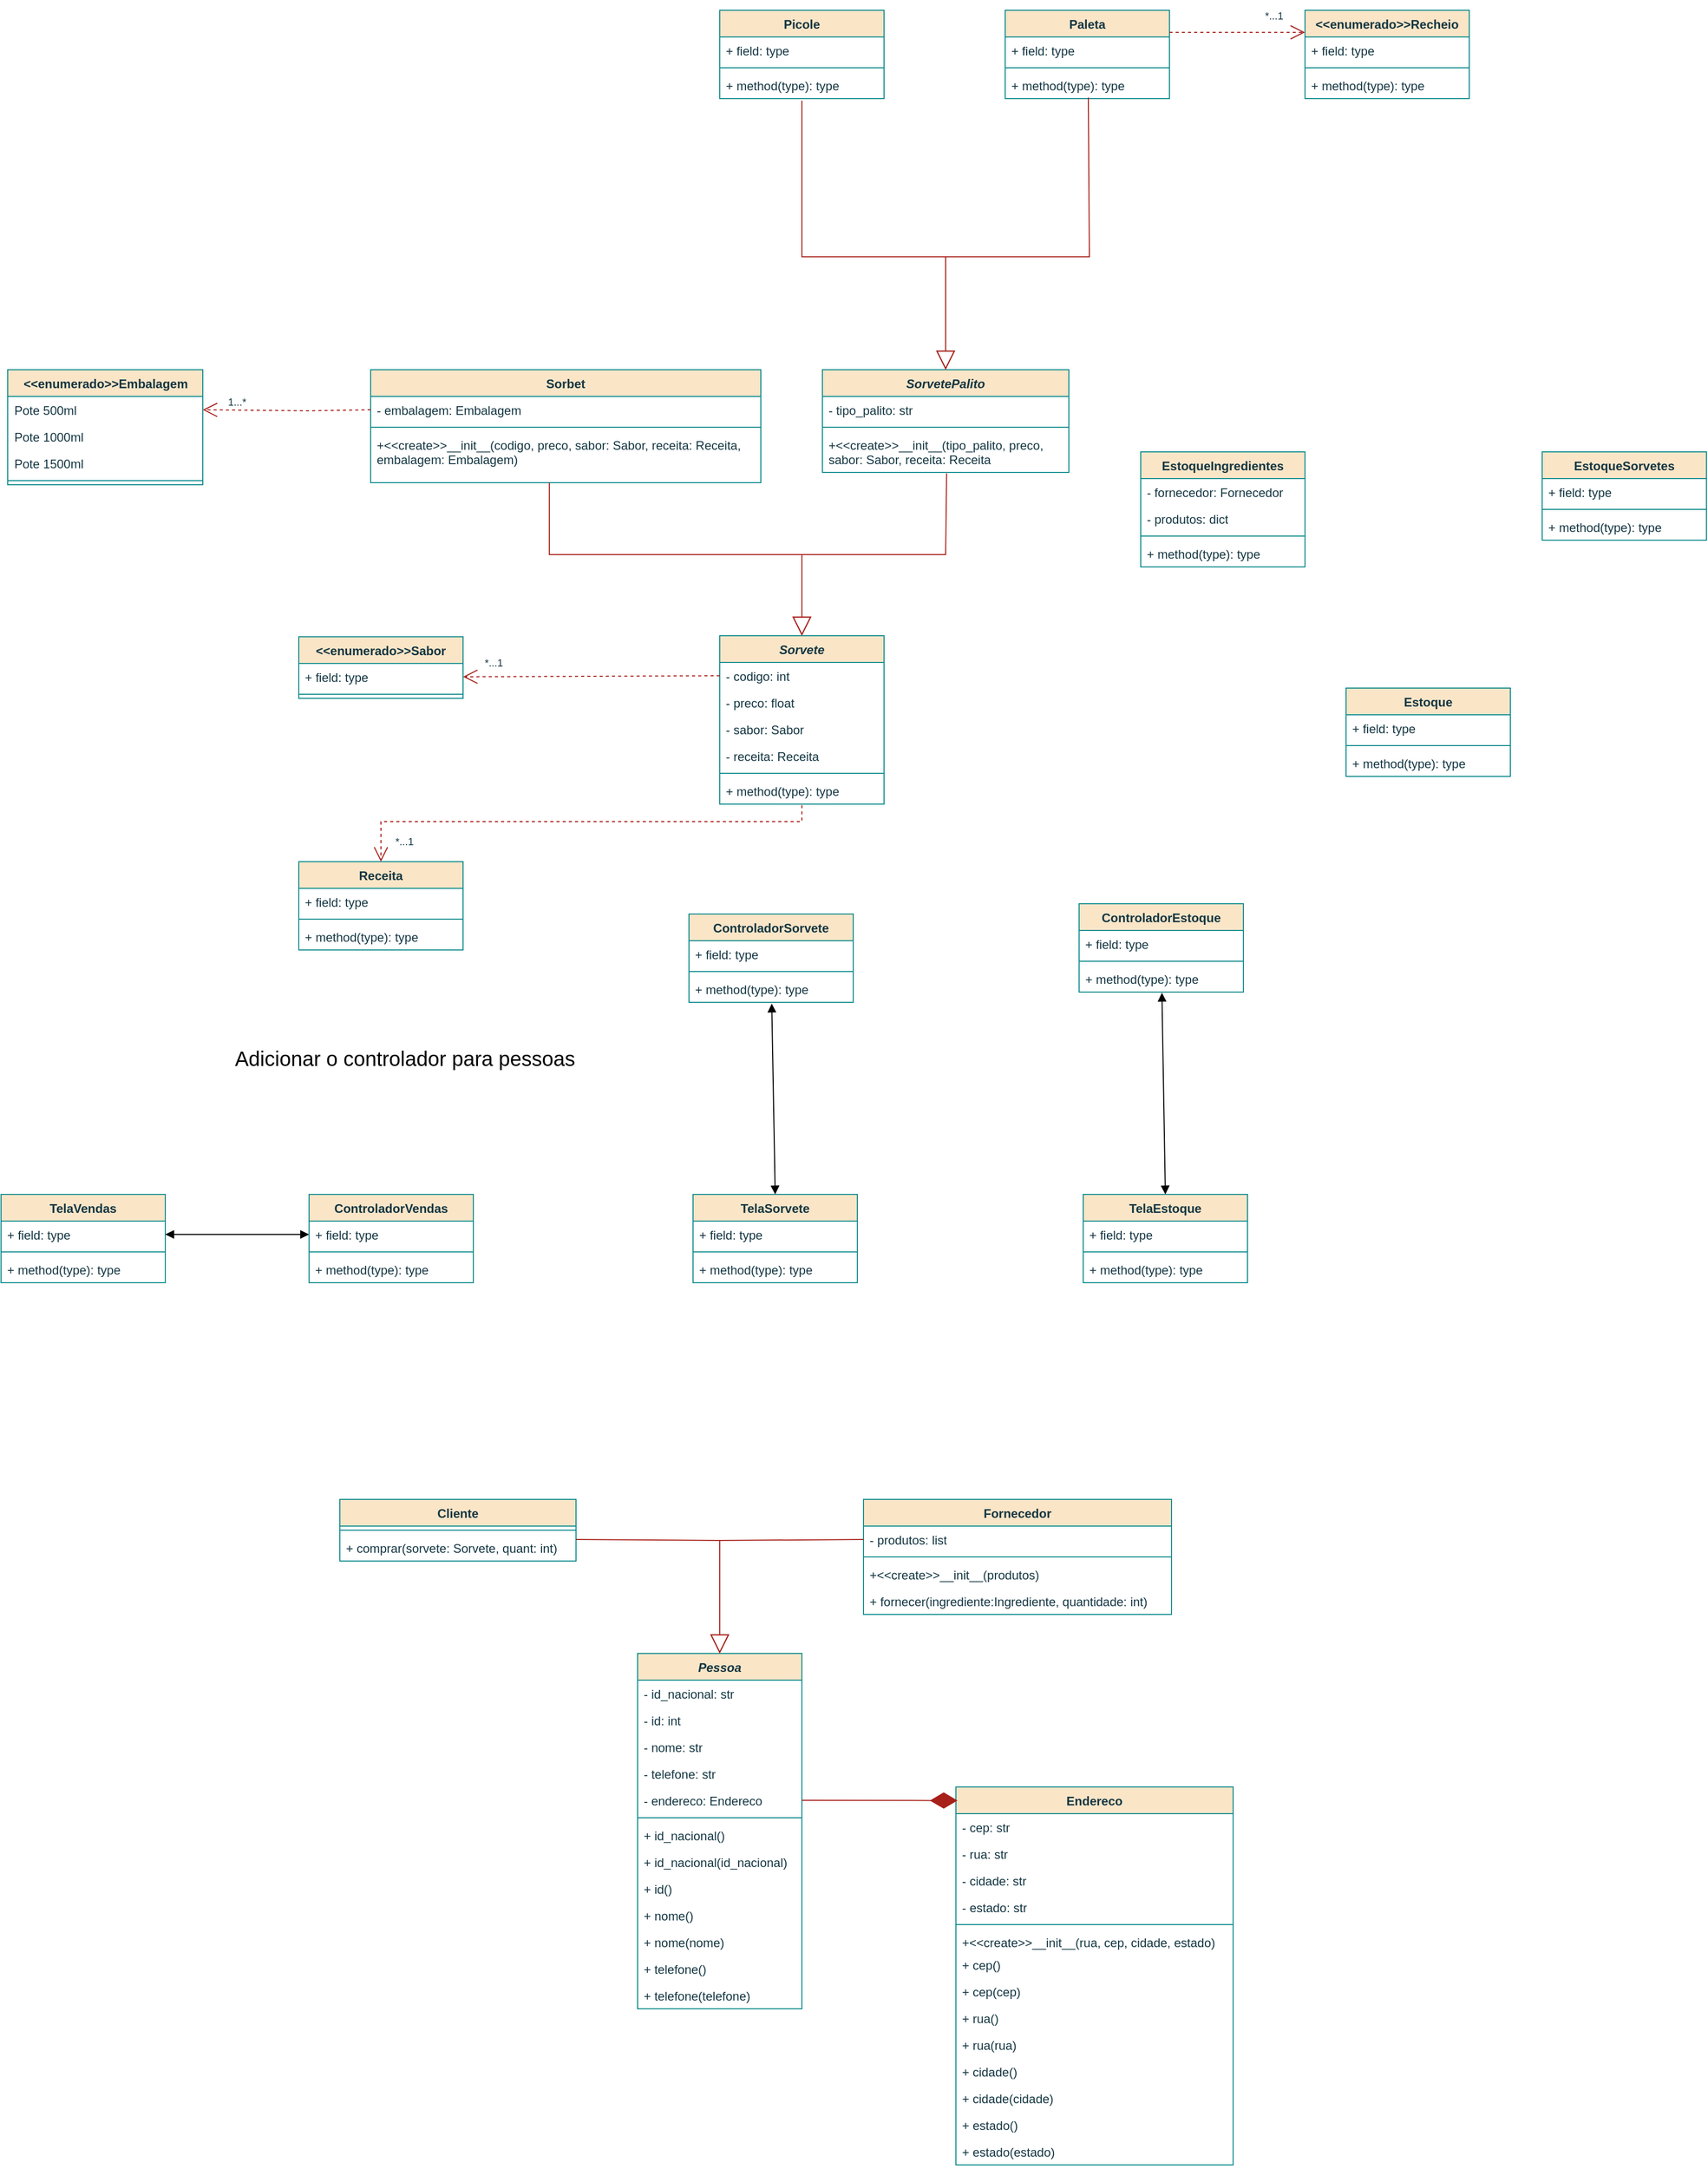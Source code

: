 <mxfile version="21.7.5" type="device">
  <diagram id="C5RBs43oDa-KdzZeNtuy" name="Page-1">
    <mxGraphModel dx="2514" dy="2151" grid="1" gridSize="10" guides="1" tooltips="1" connect="1" arrows="1" fold="1" page="1" pageScale="1" pageWidth="827" pageHeight="1169" background="none" math="0" shadow="0">
      <root>
        <mxCell id="WIyWlLk6GJQsqaUBKTNV-0" />
        <mxCell id="WIyWlLk6GJQsqaUBKTNV-1" parent="WIyWlLk6GJQsqaUBKTNV-0" />
        <mxCell id="fZNnYA0TJQx21VWi_CvB-0" value="Cliente&lt;br&gt;" style="swimlane;fontStyle=1;align=center;verticalAlign=top;childLayout=stackLayout;horizontal=1;startSize=26;horizontalStack=0;resizeParent=1;resizeParentMax=0;resizeLast=0;collapsible=1;marginBottom=0;whiteSpace=wrap;html=1;labelBackgroundColor=none;fillColor=#FAE5C7;strokeColor=#0F8B8D;fontColor=#143642;" parent="WIyWlLk6GJQsqaUBKTNV-1" vertex="1">
          <mxGeometry x="-90" y="1280" width="230" height="60" as="geometry" />
        </mxCell>
        <mxCell id="fZNnYA0TJQx21VWi_CvB-2" value="" style="line;strokeWidth=1;fillColor=none;align=left;verticalAlign=middle;spacingTop=-1;spacingLeft=3;spacingRight=3;rotatable=0;labelPosition=right;points=[];portConstraint=eastwest;strokeColor=#0F8B8D;labelBackgroundColor=none;fontColor=#143642;" parent="fZNnYA0TJQx21VWi_CvB-0" vertex="1">
          <mxGeometry y="26" width="230" height="8" as="geometry" />
        </mxCell>
        <mxCell id="fZNnYA0TJQx21VWi_CvB-3" value="+ comprar(sorvete: Sorvete, quant: int)" style="text;strokeColor=none;fillColor=none;align=left;verticalAlign=top;spacingLeft=4;spacingRight=4;overflow=hidden;rotatable=0;points=[[0,0.5],[1,0.5]];portConstraint=eastwest;whiteSpace=wrap;html=1;labelBackgroundColor=none;fontColor=#143642;" parent="fZNnYA0TJQx21VWi_CvB-0" vertex="1">
          <mxGeometry y="34" width="230" height="26" as="geometry" />
        </mxCell>
        <mxCell id="fZNnYA0TJQx21VWi_CvB-4" value="Estoque" style="swimlane;fontStyle=1;align=center;verticalAlign=top;childLayout=stackLayout;horizontal=1;startSize=26;horizontalStack=0;resizeParent=1;resizeParentMax=0;resizeLast=0;collapsible=1;marginBottom=0;whiteSpace=wrap;html=1;labelBackgroundColor=none;fillColor=#FAE5C7;strokeColor=#0F8B8D;fontColor=#143642;" parent="WIyWlLk6GJQsqaUBKTNV-1" vertex="1">
          <mxGeometry x="890" y="490" width="160" height="86" as="geometry" />
        </mxCell>
        <mxCell id="fZNnYA0TJQx21VWi_CvB-5" value="+ field: type" style="text;strokeColor=none;fillColor=none;align=left;verticalAlign=top;spacingLeft=4;spacingRight=4;overflow=hidden;rotatable=0;points=[[0,0.5],[1,0.5]];portConstraint=eastwest;whiteSpace=wrap;html=1;labelBackgroundColor=none;fontColor=#143642;" parent="fZNnYA0TJQx21VWi_CvB-4" vertex="1">
          <mxGeometry y="26" width="160" height="26" as="geometry" />
        </mxCell>
        <mxCell id="fZNnYA0TJQx21VWi_CvB-6" value="" style="line;strokeWidth=1;fillColor=none;align=left;verticalAlign=middle;spacingTop=-1;spacingLeft=3;spacingRight=3;rotatable=0;labelPosition=right;points=[];portConstraint=eastwest;strokeColor=#0F8B8D;labelBackgroundColor=none;fontColor=#143642;" parent="fZNnYA0TJQx21VWi_CvB-4" vertex="1">
          <mxGeometry y="52" width="160" height="8" as="geometry" />
        </mxCell>
        <mxCell id="fZNnYA0TJQx21VWi_CvB-7" value="+ method(type): type" style="text;strokeColor=none;fillColor=none;align=left;verticalAlign=top;spacingLeft=4;spacingRight=4;overflow=hidden;rotatable=0;points=[[0,0.5],[1,0.5]];portConstraint=eastwest;whiteSpace=wrap;html=1;labelBackgroundColor=none;fontColor=#143642;" parent="fZNnYA0TJQx21VWi_CvB-4" vertex="1">
          <mxGeometry y="60" width="160" height="26" as="geometry" />
        </mxCell>
        <mxCell id="fZNnYA0TJQx21VWi_CvB-8" value="Fornecedor" style="swimlane;fontStyle=1;align=center;verticalAlign=top;childLayout=stackLayout;horizontal=1;startSize=26;horizontalStack=0;resizeParent=1;resizeParentMax=0;resizeLast=0;collapsible=1;marginBottom=0;whiteSpace=wrap;html=1;labelBackgroundColor=none;fillColor=#FAE5C7;strokeColor=#0F8B8D;fontColor=#143642;" parent="WIyWlLk6GJQsqaUBKTNV-1" vertex="1">
          <mxGeometry x="420" y="1280" width="300" height="112" as="geometry" />
        </mxCell>
        <mxCell id="1y2sRoFU15wp-ZAPfwLM-31" value="- produtos: list" style="text;strokeColor=none;fillColor=none;align=left;verticalAlign=top;spacingLeft=4;spacingRight=4;overflow=hidden;rotatable=0;points=[[0,0.5],[1,0.5]];portConstraint=eastwest;whiteSpace=wrap;html=1;labelBackgroundColor=none;fontColor=#143642;" vertex="1" parent="fZNnYA0TJQx21VWi_CvB-8">
          <mxGeometry y="26" width="300" height="26" as="geometry" />
        </mxCell>
        <mxCell id="fZNnYA0TJQx21VWi_CvB-10" value="" style="line;strokeWidth=1;fillColor=none;align=left;verticalAlign=middle;spacingTop=-1;spacingLeft=3;spacingRight=3;rotatable=0;labelPosition=right;points=[];portConstraint=eastwest;strokeColor=#0F8B8D;labelBackgroundColor=none;fontColor=#143642;" parent="fZNnYA0TJQx21VWi_CvB-8" vertex="1">
          <mxGeometry y="52" width="300" height="8" as="geometry" />
        </mxCell>
        <mxCell id="1y2sRoFU15wp-ZAPfwLM-32" value="+&amp;lt;&amp;lt;create&amp;gt;&amp;gt;__init__(produtos)" style="text;strokeColor=none;fillColor=none;align=left;verticalAlign=top;spacingLeft=4;spacingRight=4;overflow=hidden;rotatable=0;points=[[0,0.5],[1,0.5]];portConstraint=eastwest;whiteSpace=wrap;html=1;labelBackgroundColor=none;fontColor=#143642;" vertex="1" parent="fZNnYA0TJQx21VWi_CvB-8">
          <mxGeometry y="60" width="300" height="26" as="geometry" />
        </mxCell>
        <mxCell id="fZNnYA0TJQx21VWi_CvB-11" value="+ fornecer(ingrediente:Ingrediente, quantidade: int)" style="text;strokeColor=none;fillColor=none;align=left;verticalAlign=top;spacingLeft=4;spacingRight=4;overflow=hidden;rotatable=0;points=[[0,0.5],[1,0.5]];portConstraint=eastwest;whiteSpace=wrap;html=1;labelBackgroundColor=none;fontColor=#143642;" parent="fZNnYA0TJQx21VWi_CvB-8" vertex="1">
          <mxGeometry y="86" width="300" height="26" as="geometry" />
        </mxCell>
        <mxCell id="fZNnYA0TJQx21VWi_CvB-12" value="ControladorVendas" style="swimlane;fontStyle=1;align=center;verticalAlign=top;childLayout=stackLayout;horizontal=1;startSize=26;horizontalStack=0;resizeParent=1;resizeParentMax=0;resizeLast=0;collapsible=1;marginBottom=0;whiteSpace=wrap;html=1;labelBackgroundColor=none;fillColor=#FAE5C7;strokeColor=#0F8B8D;fontColor=#143642;" parent="WIyWlLk6GJQsqaUBKTNV-1" vertex="1">
          <mxGeometry x="-120" y="983" width="160" height="86" as="geometry" />
        </mxCell>
        <mxCell id="fZNnYA0TJQx21VWi_CvB-13" value="+ field: type" style="text;strokeColor=none;fillColor=none;align=left;verticalAlign=top;spacingLeft=4;spacingRight=4;overflow=hidden;rotatable=0;points=[[0,0.5],[1,0.5]];portConstraint=eastwest;whiteSpace=wrap;html=1;labelBackgroundColor=none;fontColor=#143642;" parent="fZNnYA0TJQx21VWi_CvB-12" vertex="1">
          <mxGeometry y="26" width="160" height="26" as="geometry" />
        </mxCell>
        <mxCell id="fZNnYA0TJQx21VWi_CvB-14" value="" style="line;strokeWidth=1;fillColor=none;align=left;verticalAlign=middle;spacingTop=-1;spacingLeft=3;spacingRight=3;rotatable=0;labelPosition=right;points=[];portConstraint=eastwest;strokeColor=#0F8B8D;labelBackgroundColor=none;fontColor=#143642;" parent="fZNnYA0TJQx21VWi_CvB-12" vertex="1">
          <mxGeometry y="52" width="160" height="8" as="geometry" />
        </mxCell>
        <mxCell id="fZNnYA0TJQx21VWi_CvB-15" value="+ method(type): type" style="text;strokeColor=none;fillColor=none;align=left;verticalAlign=top;spacingLeft=4;spacingRight=4;overflow=hidden;rotatable=0;points=[[0,0.5],[1,0.5]];portConstraint=eastwest;whiteSpace=wrap;html=1;labelBackgroundColor=none;fontColor=#143642;" parent="fZNnYA0TJQx21VWi_CvB-12" vertex="1">
          <mxGeometry y="60" width="160" height="26" as="geometry" />
        </mxCell>
        <mxCell id="fZNnYA0TJQx21VWi_CvB-16" value="&amp;lt;&amp;lt;enumerado&amp;gt;&amp;gt;Sabor" style="swimlane;fontStyle=1;align=center;verticalAlign=top;childLayout=stackLayout;horizontal=1;startSize=26;horizontalStack=0;resizeParent=1;resizeParentMax=0;resizeLast=0;collapsible=1;marginBottom=0;whiteSpace=wrap;html=1;labelBackgroundColor=none;fillColor=#FAE5C7;strokeColor=#0F8B8D;fontColor=#143642;" parent="WIyWlLk6GJQsqaUBKTNV-1" vertex="1">
          <mxGeometry x="-130" y="440" width="160" height="60" as="geometry" />
        </mxCell>
        <mxCell id="fZNnYA0TJQx21VWi_CvB-17" value="+ field: type" style="text;strokeColor=none;fillColor=none;align=left;verticalAlign=top;spacingLeft=4;spacingRight=4;overflow=hidden;rotatable=0;points=[[0,0.5],[1,0.5]];portConstraint=eastwest;whiteSpace=wrap;html=1;labelBackgroundColor=none;fontColor=#143642;" parent="fZNnYA0TJQx21VWi_CvB-16" vertex="1">
          <mxGeometry y="26" width="160" height="26" as="geometry" />
        </mxCell>
        <mxCell id="fZNnYA0TJQx21VWi_CvB-18" value="" style="line;strokeWidth=1;fillColor=none;align=left;verticalAlign=middle;spacingTop=-1;spacingLeft=3;spacingRight=3;rotatable=0;labelPosition=right;points=[];portConstraint=eastwest;strokeColor=#0F8B8D;labelBackgroundColor=none;fontColor=#143642;" parent="fZNnYA0TJQx21VWi_CvB-16" vertex="1">
          <mxGeometry y="52" width="160" height="8" as="geometry" />
        </mxCell>
        <mxCell id="fZNnYA0TJQx21VWi_CvB-20" value="&amp;lt;&amp;lt;enumerado&amp;gt;&amp;gt;Embalagem" style="swimlane;fontStyle=1;align=center;verticalAlign=top;childLayout=stackLayout;horizontal=1;startSize=26;horizontalStack=0;resizeParent=1;resizeParentMax=0;resizeLast=0;collapsible=1;marginBottom=0;whiteSpace=wrap;html=1;labelBackgroundColor=none;fillColor=#FAE5C7;strokeColor=#0F8B8D;fontColor=#143642;" parent="WIyWlLk6GJQsqaUBKTNV-1" vertex="1">
          <mxGeometry x="-413.5" y="180" width="190" height="112" as="geometry" />
        </mxCell>
        <mxCell id="fZNnYA0TJQx21VWi_CvB-21" value="Pote 500ml" style="text;strokeColor=none;fillColor=none;align=left;verticalAlign=top;spacingLeft=4;spacingRight=4;overflow=hidden;rotatable=0;points=[[0,0.5],[1,0.5]];portConstraint=eastwest;whiteSpace=wrap;html=1;labelBackgroundColor=none;fontColor=#143642;" parent="fZNnYA0TJQx21VWi_CvB-20" vertex="1">
          <mxGeometry y="26" width="190" height="26" as="geometry" />
        </mxCell>
        <mxCell id="1y2sRoFU15wp-ZAPfwLM-50" value="Pote 1000ml" style="text;strokeColor=none;fillColor=none;align=left;verticalAlign=top;spacingLeft=4;spacingRight=4;overflow=hidden;rotatable=0;points=[[0,0.5],[1,0.5]];portConstraint=eastwest;whiteSpace=wrap;html=1;labelBackgroundColor=none;fontColor=#143642;" vertex="1" parent="fZNnYA0TJQx21VWi_CvB-20">
          <mxGeometry y="52" width="190" height="26" as="geometry" />
        </mxCell>
        <mxCell id="1y2sRoFU15wp-ZAPfwLM-51" value="Pote 1500ml" style="text;strokeColor=none;fillColor=none;align=left;verticalAlign=top;spacingLeft=4;spacingRight=4;overflow=hidden;rotatable=0;points=[[0,0.5],[1,0.5]];portConstraint=eastwest;whiteSpace=wrap;html=1;labelBackgroundColor=none;fontColor=#143642;" vertex="1" parent="fZNnYA0TJQx21VWi_CvB-20">
          <mxGeometry y="78" width="190" height="26" as="geometry" />
        </mxCell>
        <mxCell id="fZNnYA0TJQx21VWi_CvB-22" value="" style="line;strokeWidth=1;fillColor=none;align=left;verticalAlign=middle;spacingTop=-1;spacingLeft=3;spacingRight=3;rotatable=0;labelPosition=right;points=[];portConstraint=eastwest;strokeColor=#0F8B8D;labelBackgroundColor=none;fontColor=#143642;" parent="fZNnYA0TJQx21VWi_CvB-20" vertex="1">
          <mxGeometry y="104" width="190" height="8" as="geometry" />
        </mxCell>
        <mxCell id="fZNnYA0TJQx21VWi_CvB-24" value="Sorbet" style="swimlane;fontStyle=1;align=center;verticalAlign=top;childLayout=stackLayout;horizontal=1;startSize=26;horizontalStack=0;resizeParent=1;resizeParentMax=0;resizeLast=0;collapsible=1;marginBottom=0;whiteSpace=wrap;html=1;labelBackgroundColor=none;fillColor=#FAE5C7;strokeColor=#0F8B8D;fontColor=#143642;" parent="WIyWlLk6GJQsqaUBKTNV-1" vertex="1">
          <mxGeometry x="-60" y="180" width="380" height="110" as="geometry" />
        </mxCell>
        <mxCell id="fZNnYA0TJQx21VWi_CvB-25" value="- embalagem: Embalagem" style="text;strokeColor=none;fillColor=none;align=left;verticalAlign=top;spacingLeft=4;spacingRight=4;overflow=hidden;rotatable=0;points=[[0,0.5],[1,0.5]];portConstraint=eastwest;whiteSpace=wrap;html=1;labelBackgroundColor=none;fontColor=#143642;" parent="fZNnYA0TJQx21VWi_CvB-24" vertex="1">
          <mxGeometry y="26" width="380" height="26" as="geometry" />
        </mxCell>
        <mxCell id="fZNnYA0TJQx21VWi_CvB-26" value="" style="line;strokeWidth=1;fillColor=none;align=left;verticalAlign=middle;spacingTop=-1;spacingLeft=3;spacingRight=3;rotatable=0;labelPosition=right;points=[];portConstraint=eastwest;strokeColor=#0F8B8D;labelBackgroundColor=none;fontColor=#143642;" parent="fZNnYA0TJQx21VWi_CvB-24" vertex="1">
          <mxGeometry y="52" width="380" height="8" as="geometry" />
        </mxCell>
        <mxCell id="fZNnYA0TJQx21VWi_CvB-27" value="+&amp;lt;&amp;lt;create&amp;gt;&amp;gt;__init__(codigo, preco, sabor: Sabor, receita: Receita, embalagem: Embalagem)" style="text;strokeColor=none;fillColor=none;align=left;verticalAlign=top;spacingLeft=4;spacingRight=4;overflow=hidden;rotatable=0;points=[[0,0.5],[1,0.5]];portConstraint=eastwest;whiteSpace=wrap;html=1;labelBackgroundColor=none;fontColor=#143642;" parent="fZNnYA0TJQx21VWi_CvB-24" vertex="1">
          <mxGeometry y="60" width="380" height="50" as="geometry" />
        </mxCell>
        <mxCell id="fZNnYA0TJQx21VWi_CvB-28" value="&lt;i&gt;Pessoa&lt;/i&gt;" style="swimlane;fontStyle=1;align=center;verticalAlign=top;childLayout=stackLayout;horizontal=1;startSize=26;horizontalStack=0;resizeParent=1;resizeParentMax=0;resizeLast=0;collapsible=1;marginBottom=0;whiteSpace=wrap;html=1;labelBackgroundColor=none;fillColor=#FAE5C7;strokeColor=#0F8B8D;fontColor=#143642;" parent="WIyWlLk6GJQsqaUBKTNV-1" vertex="1">
          <mxGeometry x="200" y="1430" width="160" height="346" as="geometry" />
        </mxCell>
        <mxCell id="fZNnYA0TJQx21VWi_CvB-29" value="- id_nacional: str" style="text;strokeColor=none;fillColor=none;align=left;verticalAlign=top;spacingLeft=4;spacingRight=4;overflow=hidden;rotatable=0;points=[[0,0.5],[1,0.5]];portConstraint=eastwest;whiteSpace=wrap;html=1;labelBackgroundColor=none;fontColor=#143642;" parent="fZNnYA0TJQx21VWi_CvB-28" vertex="1">
          <mxGeometry y="26" width="160" height="26" as="geometry" />
        </mxCell>
        <mxCell id="1y2sRoFU15wp-ZAPfwLM-11" value="- id: int" style="text;strokeColor=none;fillColor=none;align=left;verticalAlign=top;spacingLeft=4;spacingRight=4;overflow=hidden;rotatable=0;points=[[0,0.5],[1,0.5]];portConstraint=eastwest;whiteSpace=wrap;html=1;labelBackgroundColor=none;fontColor=#143642;" vertex="1" parent="fZNnYA0TJQx21VWi_CvB-28">
          <mxGeometry y="52" width="160" height="26" as="geometry" />
        </mxCell>
        <mxCell id="1y2sRoFU15wp-ZAPfwLM-12" value="- nome: str" style="text;strokeColor=none;fillColor=none;align=left;verticalAlign=top;spacingLeft=4;spacingRight=4;overflow=hidden;rotatable=0;points=[[0,0.5],[1,0.5]];portConstraint=eastwest;whiteSpace=wrap;html=1;labelBackgroundColor=none;fontColor=#143642;" vertex="1" parent="fZNnYA0TJQx21VWi_CvB-28">
          <mxGeometry y="78" width="160" height="26" as="geometry" />
        </mxCell>
        <mxCell id="1y2sRoFU15wp-ZAPfwLM-13" value="- telefone: str" style="text;strokeColor=none;fillColor=none;align=left;verticalAlign=top;spacingLeft=4;spacingRight=4;overflow=hidden;rotatable=0;points=[[0,0.5],[1,0.5]];portConstraint=eastwest;whiteSpace=wrap;html=1;labelBackgroundColor=none;fontColor=#143642;" vertex="1" parent="fZNnYA0TJQx21VWi_CvB-28">
          <mxGeometry y="104" width="160" height="26" as="geometry" />
        </mxCell>
        <mxCell id="1y2sRoFU15wp-ZAPfwLM-14" value="- endereco: Endereco" style="text;strokeColor=none;fillColor=none;align=left;verticalAlign=top;spacingLeft=4;spacingRight=4;overflow=hidden;rotatable=0;points=[[0,0.5],[1,0.5]];portConstraint=eastwest;whiteSpace=wrap;html=1;labelBackgroundColor=none;fontColor=#143642;" vertex="1" parent="fZNnYA0TJQx21VWi_CvB-28">
          <mxGeometry y="130" width="160" height="26" as="geometry" />
        </mxCell>
        <mxCell id="fZNnYA0TJQx21VWi_CvB-30" value="" style="line;strokeWidth=1;fillColor=none;align=left;verticalAlign=middle;spacingTop=-1;spacingLeft=3;spacingRight=3;rotatable=0;labelPosition=right;points=[];portConstraint=eastwest;strokeColor=#0F8B8D;labelBackgroundColor=none;fontColor=#143642;" parent="fZNnYA0TJQx21VWi_CvB-28" vertex="1">
          <mxGeometry y="156" width="160" height="8" as="geometry" />
        </mxCell>
        <mxCell id="fZNnYA0TJQx21VWi_CvB-31" value="+ id_nacional()" style="text;strokeColor=none;fillColor=none;align=left;verticalAlign=top;spacingLeft=4;spacingRight=4;overflow=hidden;rotatable=0;points=[[0,0.5],[1,0.5]];portConstraint=eastwest;whiteSpace=wrap;html=1;labelBackgroundColor=none;fontColor=#143642;" parent="fZNnYA0TJQx21VWi_CvB-28" vertex="1">
          <mxGeometry y="164" width="160" height="26" as="geometry" />
        </mxCell>
        <mxCell id="1y2sRoFU15wp-ZAPfwLM-19" value="+ id_nacional(id_nacional)" style="text;strokeColor=none;fillColor=none;align=left;verticalAlign=top;spacingLeft=4;spacingRight=4;overflow=hidden;rotatable=0;points=[[0,0.5],[1,0.5]];portConstraint=eastwest;whiteSpace=wrap;html=1;labelBackgroundColor=none;fontColor=#143642;" vertex="1" parent="fZNnYA0TJQx21VWi_CvB-28">
          <mxGeometry y="190" width="160" height="26" as="geometry" />
        </mxCell>
        <mxCell id="1y2sRoFU15wp-ZAPfwLM-20" value="+ id()" style="text;strokeColor=none;fillColor=none;align=left;verticalAlign=top;spacingLeft=4;spacingRight=4;overflow=hidden;rotatable=0;points=[[0,0.5],[1,0.5]];portConstraint=eastwest;whiteSpace=wrap;html=1;labelBackgroundColor=none;fontColor=#143642;" vertex="1" parent="fZNnYA0TJQx21VWi_CvB-28">
          <mxGeometry y="216" width="160" height="26" as="geometry" />
        </mxCell>
        <mxCell id="1y2sRoFU15wp-ZAPfwLM-21" value="+ nome()" style="text;strokeColor=none;fillColor=none;align=left;verticalAlign=top;spacingLeft=4;spacingRight=4;overflow=hidden;rotatable=0;points=[[0,0.5],[1,0.5]];portConstraint=eastwest;whiteSpace=wrap;html=1;labelBackgroundColor=none;fontColor=#143642;" vertex="1" parent="fZNnYA0TJQx21VWi_CvB-28">
          <mxGeometry y="242" width="160" height="26" as="geometry" />
        </mxCell>
        <mxCell id="1y2sRoFU15wp-ZAPfwLM-18" value="+ nome(nome)" style="text;strokeColor=none;fillColor=none;align=left;verticalAlign=top;spacingLeft=4;spacingRight=4;overflow=hidden;rotatable=0;points=[[0,0.5],[1,0.5]];portConstraint=eastwest;whiteSpace=wrap;html=1;labelBackgroundColor=none;fontColor=#143642;" vertex="1" parent="fZNnYA0TJQx21VWi_CvB-28">
          <mxGeometry y="268" width="160" height="26" as="geometry" />
        </mxCell>
        <mxCell id="1y2sRoFU15wp-ZAPfwLM-22" value="+ telefone()" style="text;strokeColor=none;fillColor=none;align=left;verticalAlign=top;spacingLeft=4;spacingRight=4;overflow=hidden;rotatable=0;points=[[0,0.5],[1,0.5]];portConstraint=eastwest;whiteSpace=wrap;html=1;labelBackgroundColor=none;fontColor=#143642;" vertex="1" parent="fZNnYA0TJQx21VWi_CvB-28">
          <mxGeometry y="294" width="160" height="26" as="geometry" />
        </mxCell>
        <mxCell id="1y2sRoFU15wp-ZAPfwLM-23" value="+ telefone(telefone)" style="text;strokeColor=none;fillColor=none;align=left;verticalAlign=top;spacingLeft=4;spacingRight=4;overflow=hidden;rotatable=0;points=[[0,0.5],[1,0.5]];portConstraint=eastwest;whiteSpace=wrap;html=1;labelBackgroundColor=none;fontColor=#143642;" vertex="1" parent="fZNnYA0TJQx21VWi_CvB-28">
          <mxGeometry y="320" width="160" height="26" as="geometry" />
        </mxCell>
        <mxCell id="fZNnYA0TJQx21VWi_CvB-32" value="Receita" style="swimlane;fontStyle=1;align=center;verticalAlign=top;childLayout=stackLayout;horizontal=1;startSize=26;horizontalStack=0;resizeParent=1;resizeParentMax=0;resizeLast=0;collapsible=1;marginBottom=0;whiteSpace=wrap;html=1;labelBackgroundColor=none;fillColor=#FAE5C7;strokeColor=#0F8B8D;fontColor=#143642;" parent="WIyWlLk6GJQsqaUBKTNV-1" vertex="1">
          <mxGeometry x="-130" y="659" width="160" height="86" as="geometry" />
        </mxCell>
        <mxCell id="fZNnYA0TJQx21VWi_CvB-33" value="+ field: type" style="text;strokeColor=none;fillColor=none;align=left;verticalAlign=top;spacingLeft=4;spacingRight=4;overflow=hidden;rotatable=0;points=[[0,0.5],[1,0.5]];portConstraint=eastwest;whiteSpace=wrap;html=1;labelBackgroundColor=none;fontColor=#143642;" parent="fZNnYA0TJQx21VWi_CvB-32" vertex="1">
          <mxGeometry y="26" width="160" height="26" as="geometry" />
        </mxCell>
        <mxCell id="fZNnYA0TJQx21VWi_CvB-34" value="" style="line;strokeWidth=1;fillColor=none;align=left;verticalAlign=middle;spacingTop=-1;spacingLeft=3;spacingRight=3;rotatable=0;labelPosition=right;points=[];portConstraint=eastwest;strokeColor=#0F8B8D;labelBackgroundColor=none;fontColor=#143642;" parent="fZNnYA0TJQx21VWi_CvB-32" vertex="1">
          <mxGeometry y="52" width="160" height="8" as="geometry" />
        </mxCell>
        <mxCell id="fZNnYA0TJQx21VWi_CvB-35" value="+ method(type): type" style="text;strokeColor=none;fillColor=none;align=left;verticalAlign=top;spacingLeft=4;spacingRight=4;overflow=hidden;rotatable=0;points=[[0,0.5],[1,0.5]];portConstraint=eastwest;whiteSpace=wrap;html=1;labelBackgroundColor=none;fontColor=#143642;" parent="fZNnYA0TJQx21VWi_CvB-32" vertex="1">
          <mxGeometry y="60" width="160" height="26" as="geometry" />
        </mxCell>
        <mxCell id="fZNnYA0TJQx21VWi_CvB-36" value="EstoqueSorvetes" style="swimlane;fontStyle=1;align=center;verticalAlign=top;childLayout=stackLayout;horizontal=1;startSize=26;horizontalStack=0;resizeParent=1;resizeParentMax=0;resizeLast=0;collapsible=1;marginBottom=0;whiteSpace=wrap;html=1;labelBackgroundColor=none;fillColor=#FAE5C7;strokeColor=#0F8B8D;fontColor=#143642;" parent="WIyWlLk6GJQsqaUBKTNV-1" vertex="1">
          <mxGeometry x="1081" y="260" width="160" height="86" as="geometry" />
        </mxCell>
        <mxCell id="fZNnYA0TJQx21VWi_CvB-37" value="+ field: type" style="text;strokeColor=none;fillColor=none;align=left;verticalAlign=top;spacingLeft=4;spacingRight=4;overflow=hidden;rotatable=0;points=[[0,0.5],[1,0.5]];portConstraint=eastwest;whiteSpace=wrap;html=1;labelBackgroundColor=none;fontColor=#143642;" parent="fZNnYA0TJQx21VWi_CvB-36" vertex="1">
          <mxGeometry y="26" width="160" height="26" as="geometry" />
        </mxCell>
        <mxCell id="fZNnYA0TJQx21VWi_CvB-38" value="" style="line;strokeWidth=1;fillColor=none;align=left;verticalAlign=middle;spacingTop=-1;spacingLeft=3;spacingRight=3;rotatable=0;labelPosition=right;points=[];portConstraint=eastwest;strokeColor=#0F8B8D;labelBackgroundColor=none;fontColor=#143642;" parent="fZNnYA0TJQx21VWi_CvB-36" vertex="1">
          <mxGeometry y="52" width="160" height="8" as="geometry" />
        </mxCell>
        <mxCell id="fZNnYA0TJQx21VWi_CvB-39" value="+ method(type): type" style="text;strokeColor=none;fillColor=none;align=left;verticalAlign=top;spacingLeft=4;spacingRight=4;overflow=hidden;rotatable=0;points=[[0,0.5],[1,0.5]];portConstraint=eastwest;whiteSpace=wrap;html=1;labelBackgroundColor=none;fontColor=#143642;" parent="fZNnYA0TJQx21VWi_CvB-36" vertex="1">
          <mxGeometry y="60" width="160" height="26" as="geometry" />
        </mxCell>
        <mxCell id="fZNnYA0TJQx21VWi_CvB-40" value="ControladorSorvete" style="swimlane;fontStyle=1;align=center;verticalAlign=top;childLayout=stackLayout;horizontal=1;startSize=26;horizontalStack=0;resizeParent=1;resizeParentMax=0;resizeLast=0;collapsible=1;marginBottom=0;whiteSpace=wrap;html=1;labelBackgroundColor=none;fillColor=#FAE5C7;strokeColor=#0F8B8D;fontColor=#143642;" parent="WIyWlLk6GJQsqaUBKTNV-1" vertex="1">
          <mxGeometry x="250" y="710" width="160" height="86" as="geometry" />
        </mxCell>
        <mxCell id="fZNnYA0TJQx21VWi_CvB-41" value="+ field: type" style="text;strokeColor=none;fillColor=none;align=left;verticalAlign=top;spacingLeft=4;spacingRight=4;overflow=hidden;rotatable=0;points=[[0,0.5],[1,0.5]];portConstraint=eastwest;whiteSpace=wrap;html=1;labelBackgroundColor=none;fontColor=#143642;" parent="fZNnYA0TJQx21VWi_CvB-40" vertex="1">
          <mxGeometry y="26" width="160" height="26" as="geometry" />
        </mxCell>
        <mxCell id="fZNnYA0TJQx21VWi_CvB-42" value="" style="line;strokeWidth=1;fillColor=none;align=left;verticalAlign=middle;spacingTop=-1;spacingLeft=3;spacingRight=3;rotatable=0;labelPosition=right;points=[];portConstraint=eastwest;strokeColor=#0F8B8D;labelBackgroundColor=none;fontColor=#143642;" parent="fZNnYA0TJQx21VWi_CvB-40" vertex="1">
          <mxGeometry y="52" width="160" height="8" as="geometry" />
        </mxCell>
        <mxCell id="fZNnYA0TJQx21VWi_CvB-43" value="+ method(type): type" style="text;strokeColor=none;fillColor=none;align=left;verticalAlign=top;spacingLeft=4;spacingRight=4;overflow=hidden;rotatable=0;points=[[0,0.5],[1,0.5]];portConstraint=eastwest;whiteSpace=wrap;html=1;labelBackgroundColor=none;fontColor=#143642;" parent="fZNnYA0TJQx21VWi_CvB-40" vertex="1">
          <mxGeometry y="60" width="160" height="26" as="geometry" />
        </mxCell>
        <mxCell id="fZNnYA0TJQx21VWi_CvB-49" value="&lt;i&gt;Sorvete&lt;/i&gt;" style="swimlane;fontStyle=1;align=center;verticalAlign=top;childLayout=stackLayout;horizontal=1;startSize=26;horizontalStack=0;resizeParent=1;resizeParentMax=0;resizeLast=0;collapsible=1;marginBottom=0;whiteSpace=wrap;html=1;labelBackgroundColor=none;fillColor=#FAE5C7;strokeColor=#0F8B8D;fontColor=#143642;" parent="WIyWlLk6GJQsqaUBKTNV-1" vertex="1">
          <mxGeometry x="280" y="439" width="160" height="164" as="geometry" />
        </mxCell>
        <mxCell id="1y2sRoFU15wp-ZAPfwLM-46" value="- codigo: int" style="text;strokeColor=none;fillColor=none;align=left;verticalAlign=top;spacingLeft=4;spacingRight=4;overflow=hidden;rotatable=0;points=[[0,0.5],[1,0.5]];portConstraint=eastwest;whiteSpace=wrap;html=1;labelBackgroundColor=none;fontColor=#143642;" vertex="1" parent="fZNnYA0TJQx21VWi_CvB-49">
          <mxGeometry y="26" width="160" height="26" as="geometry" />
        </mxCell>
        <mxCell id="fZNnYA0TJQx21VWi_CvB-50" value="- preco: float" style="text;strokeColor=none;fillColor=none;align=left;verticalAlign=top;spacingLeft=4;spacingRight=4;overflow=hidden;rotatable=0;points=[[0,0.5],[1,0.5]];portConstraint=eastwest;whiteSpace=wrap;html=1;labelBackgroundColor=none;fontColor=#143642;" parent="fZNnYA0TJQx21VWi_CvB-49" vertex="1">
          <mxGeometry y="52" width="160" height="26" as="geometry" />
        </mxCell>
        <mxCell id="1y2sRoFU15wp-ZAPfwLM-47" value="- sabor: Sabor" style="text;strokeColor=none;fillColor=none;align=left;verticalAlign=top;spacingLeft=4;spacingRight=4;overflow=hidden;rotatable=0;points=[[0,0.5],[1,0.5]];portConstraint=eastwest;whiteSpace=wrap;html=1;labelBackgroundColor=none;fontColor=#143642;" vertex="1" parent="fZNnYA0TJQx21VWi_CvB-49">
          <mxGeometry y="78" width="160" height="26" as="geometry" />
        </mxCell>
        <mxCell id="1y2sRoFU15wp-ZAPfwLM-48" value="- receita: Receita" style="text;strokeColor=none;fillColor=none;align=left;verticalAlign=top;spacingLeft=4;spacingRight=4;overflow=hidden;rotatable=0;points=[[0,0.5],[1,0.5]];portConstraint=eastwest;whiteSpace=wrap;html=1;labelBackgroundColor=none;fontColor=#143642;" vertex="1" parent="fZNnYA0TJQx21VWi_CvB-49">
          <mxGeometry y="104" width="160" height="26" as="geometry" />
        </mxCell>
        <mxCell id="fZNnYA0TJQx21VWi_CvB-51" value="" style="line;strokeWidth=1;fillColor=none;align=left;verticalAlign=middle;spacingTop=-1;spacingLeft=3;spacingRight=3;rotatable=0;labelPosition=right;points=[];portConstraint=eastwest;strokeColor=#0F8B8D;labelBackgroundColor=none;fontColor=#143642;" parent="fZNnYA0TJQx21VWi_CvB-49" vertex="1">
          <mxGeometry y="130" width="160" height="8" as="geometry" />
        </mxCell>
        <mxCell id="fZNnYA0TJQx21VWi_CvB-52" value="+ method(type): type" style="text;strokeColor=none;fillColor=none;align=left;verticalAlign=top;spacingLeft=4;spacingRight=4;overflow=hidden;rotatable=0;points=[[0,0.5],[1,0.5]];portConstraint=eastwest;whiteSpace=wrap;html=1;labelBackgroundColor=none;fontColor=#143642;" parent="fZNnYA0TJQx21VWi_CvB-49" vertex="1">
          <mxGeometry y="138" width="160" height="26" as="geometry" />
        </mxCell>
        <mxCell id="fZNnYA0TJQx21VWi_CvB-53" value="&lt;i&gt;SorvetePalito&lt;/i&gt;" style="swimlane;fontStyle=1;align=center;verticalAlign=top;childLayout=stackLayout;horizontal=1;startSize=26;horizontalStack=0;resizeParent=1;resizeParentMax=0;resizeLast=0;collapsible=1;marginBottom=0;whiteSpace=wrap;html=1;labelBackgroundColor=none;fillColor=#FAE5C7;strokeColor=#0F8B8D;fontColor=#143642;" parent="WIyWlLk6GJQsqaUBKTNV-1" vertex="1">
          <mxGeometry x="380" y="180" width="240" height="100" as="geometry" />
        </mxCell>
        <mxCell id="fZNnYA0TJQx21VWi_CvB-54" value="- tipo_palito: str" style="text;strokeColor=none;fillColor=none;align=left;verticalAlign=top;spacingLeft=4;spacingRight=4;overflow=hidden;rotatable=0;points=[[0,0.5],[1,0.5]];portConstraint=eastwest;whiteSpace=wrap;html=1;labelBackgroundColor=none;fontColor=#143642;" parent="fZNnYA0TJQx21VWi_CvB-53" vertex="1">
          <mxGeometry y="26" width="240" height="26" as="geometry" />
        </mxCell>
        <mxCell id="fZNnYA0TJQx21VWi_CvB-55" value="" style="line;strokeWidth=1;fillColor=none;align=left;verticalAlign=middle;spacingTop=-1;spacingLeft=3;spacingRight=3;rotatable=0;labelPosition=right;points=[];portConstraint=eastwest;strokeColor=#0F8B8D;labelBackgroundColor=none;fontColor=#143642;" parent="fZNnYA0TJQx21VWi_CvB-53" vertex="1">
          <mxGeometry y="52" width="240" height="8" as="geometry" />
        </mxCell>
        <mxCell id="fZNnYA0TJQx21VWi_CvB-56" value="+&amp;lt;&amp;lt;create&amp;gt;&amp;gt;__init__(tipo_palito, preco, sabor: Sabor, receita: Receita" style="text;strokeColor=none;fillColor=none;align=left;verticalAlign=top;spacingLeft=4;spacingRight=4;overflow=hidden;rotatable=0;points=[[0,0.5],[1,0.5]];portConstraint=eastwest;whiteSpace=wrap;html=1;labelBackgroundColor=none;fontColor=#143642;" parent="fZNnYA0TJQx21VWi_CvB-53" vertex="1">
          <mxGeometry y="60" width="240" height="40" as="geometry" />
        </mxCell>
        <mxCell id="fZNnYA0TJQx21VWi_CvB-44" value="Endereco&lt;br&gt;" style="swimlane;fontStyle=1;align=center;verticalAlign=top;childLayout=stackLayout;horizontal=1;startSize=26;horizontalStack=0;resizeParent=1;resizeParentMax=0;resizeLast=0;collapsible=1;marginBottom=0;whiteSpace=wrap;html=1;labelBackgroundColor=none;fillColor=#FAE5C7;strokeColor=#0F8B8D;fontColor=#143642;" parent="WIyWlLk6GJQsqaUBKTNV-1" vertex="1">
          <mxGeometry x="510" y="1560" width="270" height="368" as="geometry" />
        </mxCell>
        <mxCell id="1y2sRoFU15wp-ZAPfwLM-0" value="- cep: str" style="text;strokeColor=none;fillColor=none;align=left;verticalAlign=top;spacingLeft=4;spacingRight=4;overflow=hidden;rotatable=0;points=[[0,0.5],[1,0.5]];portConstraint=eastwest;whiteSpace=wrap;html=1;labelBackgroundColor=none;fontColor=#143642;" vertex="1" parent="fZNnYA0TJQx21VWi_CvB-44">
          <mxGeometry y="26" width="270" height="26" as="geometry" />
        </mxCell>
        <mxCell id="1y2sRoFU15wp-ZAPfwLM-1" value="- rua: str&lt;span style=&quot;white-space: pre;&quot;&gt;&#x9;&lt;/span&gt;" style="text;strokeColor=none;fillColor=none;align=left;verticalAlign=top;spacingLeft=4;spacingRight=4;overflow=hidden;rotatable=0;points=[[0,0.5],[1,0.5]];portConstraint=eastwest;whiteSpace=wrap;html=1;labelBackgroundColor=none;fontColor=#143642;" vertex="1" parent="fZNnYA0TJQx21VWi_CvB-44">
          <mxGeometry y="52" width="270" height="26" as="geometry" />
        </mxCell>
        <mxCell id="1y2sRoFU15wp-ZAPfwLM-2" value="- cidade: str" style="text;strokeColor=none;fillColor=none;align=left;verticalAlign=top;spacingLeft=4;spacingRight=4;overflow=hidden;rotatable=0;points=[[0,0.5],[1,0.5]];portConstraint=eastwest;whiteSpace=wrap;html=1;labelBackgroundColor=none;fontColor=#143642;" vertex="1" parent="fZNnYA0TJQx21VWi_CvB-44">
          <mxGeometry y="78" width="270" height="26" as="geometry" />
        </mxCell>
        <mxCell id="fZNnYA0TJQx21VWi_CvB-45" value="- estado: str" style="text;strokeColor=none;fillColor=none;align=left;verticalAlign=top;spacingLeft=4;spacingRight=4;overflow=hidden;rotatable=0;points=[[0,0.5],[1,0.5]];portConstraint=eastwest;whiteSpace=wrap;html=1;labelBackgroundColor=none;fontColor=#143642;" parent="fZNnYA0TJQx21VWi_CvB-44" vertex="1">
          <mxGeometry y="104" width="270" height="26" as="geometry" />
        </mxCell>
        <mxCell id="fZNnYA0TJQx21VWi_CvB-46" value="" style="line;strokeWidth=1;fillColor=none;align=left;verticalAlign=middle;spacingTop=-1;spacingLeft=3;spacingRight=3;rotatable=0;labelPosition=right;points=[];portConstraint=eastwest;strokeColor=#0F8B8D;labelBackgroundColor=none;fontColor=#143642;" parent="fZNnYA0TJQx21VWi_CvB-44" vertex="1">
          <mxGeometry y="130" width="270" height="8" as="geometry" />
        </mxCell>
        <mxCell id="fZNnYA0TJQx21VWi_CvB-47" value="+&amp;lt;&amp;lt;create&amp;gt;&amp;gt;__init__(rua, cep, cidade, estado)" style="text;strokeColor=none;fillColor=none;align=left;verticalAlign=top;spacingLeft=4;spacingRight=4;overflow=hidden;rotatable=0;points=[[0,0.5],[1,0.5]];portConstraint=eastwest;whiteSpace=wrap;html=1;labelBackgroundColor=none;fontColor=#143642;" parent="fZNnYA0TJQx21VWi_CvB-44" vertex="1">
          <mxGeometry y="138" width="270" height="22" as="geometry" />
        </mxCell>
        <mxCell id="1y2sRoFU15wp-ZAPfwLM-6" value="+ cep()" style="text;strokeColor=none;fillColor=none;align=left;verticalAlign=top;spacingLeft=4;spacingRight=4;overflow=hidden;rotatable=0;points=[[0,0.5],[1,0.5]];portConstraint=eastwest;whiteSpace=wrap;html=1;labelBackgroundColor=none;fontColor=#143642;" vertex="1" parent="fZNnYA0TJQx21VWi_CvB-44">
          <mxGeometry y="160" width="270" height="26" as="geometry" />
        </mxCell>
        <mxCell id="1y2sRoFU15wp-ZAPfwLM-7" value="+ cep(cep)" style="text;strokeColor=none;fillColor=none;align=left;verticalAlign=top;spacingLeft=4;spacingRight=4;overflow=hidden;rotatable=0;points=[[0,0.5],[1,0.5]];portConstraint=eastwest;whiteSpace=wrap;html=1;labelBackgroundColor=none;fontColor=#143642;" vertex="1" parent="fZNnYA0TJQx21VWi_CvB-44">
          <mxGeometry y="186" width="270" height="26" as="geometry" />
        </mxCell>
        <mxCell id="1y2sRoFU15wp-ZAPfwLM-4" value="+ rua()" style="text;strokeColor=none;fillColor=none;align=left;verticalAlign=top;spacingLeft=4;spacingRight=4;overflow=hidden;rotatable=0;points=[[0,0.5],[1,0.5]];portConstraint=eastwest;whiteSpace=wrap;html=1;labelBackgroundColor=none;fontColor=#143642;" vertex="1" parent="fZNnYA0TJQx21VWi_CvB-44">
          <mxGeometry y="212" width="270" height="26" as="geometry" />
        </mxCell>
        <mxCell id="1y2sRoFU15wp-ZAPfwLM-5" value="+ rua(rua)" style="text;strokeColor=none;fillColor=none;align=left;verticalAlign=top;spacingLeft=4;spacingRight=4;overflow=hidden;rotatable=0;points=[[0,0.5],[1,0.5]];portConstraint=eastwest;whiteSpace=wrap;html=1;labelBackgroundColor=none;fontColor=#143642;" vertex="1" parent="fZNnYA0TJQx21VWi_CvB-44">
          <mxGeometry y="238" width="270" height="26" as="geometry" />
        </mxCell>
        <mxCell id="1y2sRoFU15wp-ZAPfwLM-8" value="+ cidade()" style="text;strokeColor=none;fillColor=none;align=left;verticalAlign=top;spacingLeft=4;spacingRight=4;overflow=hidden;rotatable=0;points=[[0,0.5],[1,0.5]];portConstraint=eastwest;whiteSpace=wrap;html=1;labelBackgroundColor=none;fontColor=#143642;" vertex="1" parent="fZNnYA0TJQx21VWi_CvB-44">
          <mxGeometry y="264" width="270" height="26" as="geometry" />
        </mxCell>
        <mxCell id="1y2sRoFU15wp-ZAPfwLM-9" value="+ cidade(cidade)" style="text;strokeColor=none;fillColor=none;align=left;verticalAlign=top;spacingLeft=4;spacingRight=4;overflow=hidden;rotatable=0;points=[[0,0.5],[1,0.5]];portConstraint=eastwest;whiteSpace=wrap;html=1;labelBackgroundColor=none;fontColor=#143642;" vertex="1" parent="fZNnYA0TJQx21VWi_CvB-44">
          <mxGeometry y="290" width="270" height="26" as="geometry" />
        </mxCell>
        <mxCell id="1y2sRoFU15wp-ZAPfwLM-3" value="+ estado()" style="text;strokeColor=none;fillColor=none;align=left;verticalAlign=top;spacingLeft=4;spacingRight=4;overflow=hidden;rotatable=0;points=[[0,0.5],[1,0.5]];portConstraint=eastwest;whiteSpace=wrap;html=1;labelBackgroundColor=none;fontColor=#143642;" vertex="1" parent="fZNnYA0TJQx21VWi_CvB-44">
          <mxGeometry y="316" width="270" height="26" as="geometry" />
        </mxCell>
        <mxCell id="1y2sRoFU15wp-ZAPfwLM-10" value="+ estado(estado)" style="text;strokeColor=none;fillColor=none;align=left;verticalAlign=top;spacingLeft=4;spacingRight=4;overflow=hidden;rotatable=0;points=[[0,0.5],[1,0.5]];portConstraint=eastwest;whiteSpace=wrap;html=1;labelBackgroundColor=none;fontColor=#143642;" vertex="1" parent="fZNnYA0TJQx21VWi_CvB-44">
          <mxGeometry y="342" width="270" height="26" as="geometry" />
        </mxCell>
        <mxCell id="fZNnYA0TJQx21VWi_CvB-59" value="Picole" style="swimlane;fontStyle=1;align=center;verticalAlign=top;childLayout=stackLayout;horizontal=1;startSize=26;horizontalStack=0;resizeParent=1;resizeParentMax=0;resizeLast=0;collapsible=1;marginBottom=0;whiteSpace=wrap;html=1;labelBackgroundColor=none;fillColor=#FAE5C7;strokeColor=#0F8B8D;fontColor=#143642;" parent="WIyWlLk6GJQsqaUBKTNV-1" vertex="1">
          <mxGeometry x="280" y="-170" width="160" height="86" as="geometry" />
        </mxCell>
        <mxCell id="fZNnYA0TJQx21VWi_CvB-60" value="+ field: type" style="text;strokeColor=none;fillColor=none;align=left;verticalAlign=top;spacingLeft=4;spacingRight=4;overflow=hidden;rotatable=0;points=[[0,0.5],[1,0.5]];portConstraint=eastwest;whiteSpace=wrap;html=1;labelBackgroundColor=none;fontColor=#143642;" parent="fZNnYA0TJQx21VWi_CvB-59" vertex="1">
          <mxGeometry y="26" width="160" height="26" as="geometry" />
        </mxCell>
        <mxCell id="fZNnYA0TJQx21VWi_CvB-61" value="" style="line;strokeWidth=1;fillColor=none;align=left;verticalAlign=middle;spacingTop=-1;spacingLeft=3;spacingRight=3;rotatable=0;labelPosition=right;points=[];portConstraint=eastwest;strokeColor=#0F8B8D;labelBackgroundColor=none;fontColor=#143642;" parent="fZNnYA0TJQx21VWi_CvB-59" vertex="1">
          <mxGeometry y="52" width="160" height="8" as="geometry" />
        </mxCell>
        <mxCell id="fZNnYA0TJQx21VWi_CvB-62" value="+ method(type): type" style="text;strokeColor=none;fillColor=none;align=left;verticalAlign=top;spacingLeft=4;spacingRight=4;overflow=hidden;rotatable=0;points=[[0,0.5],[1,0.5]];portConstraint=eastwest;whiteSpace=wrap;html=1;labelBackgroundColor=none;fontColor=#143642;" parent="fZNnYA0TJQx21VWi_CvB-59" vertex="1">
          <mxGeometry y="60" width="160" height="26" as="geometry" />
        </mxCell>
        <mxCell id="fZNnYA0TJQx21VWi_CvB-63" value="Paleta" style="swimlane;fontStyle=1;align=center;verticalAlign=top;childLayout=stackLayout;horizontal=1;startSize=26;horizontalStack=0;resizeParent=1;resizeParentMax=0;resizeLast=0;collapsible=1;marginBottom=0;whiteSpace=wrap;html=1;labelBackgroundColor=none;fillColor=#FAE5C7;strokeColor=#0F8B8D;fontColor=#143642;" parent="WIyWlLk6GJQsqaUBKTNV-1" vertex="1">
          <mxGeometry x="558" y="-170" width="160" height="86" as="geometry" />
        </mxCell>
        <mxCell id="fZNnYA0TJQx21VWi_CvB-64" value="+ field: type" style="text;strokeColor=none;fillColor=none;align=left;verticalAlign=top;spacingLeft=4;spacingRight=4;overflow=hidden;rotatable=0;points=[[0,0.5],[1,0.5]];portConstraint=eastwest;whiteSpace=wrap;html=1;labelBackgroundColor=none;fontColor=#143642;" parent="fZNnYA0TJQx21VWi_CvB-63" vertex="1">
          <mxGeometry y="26" width="160" height="26" as="geometry" />
        </mxCell>
        <mxCell id="fZNnYA0TJQx21VWi_CvB-65" value="" style="line;strokeWidth=1;fillColor=none;align=left;verticalAlign=middle;spacingTop=-1;spacingLeft=3;spacingRight=3;rotatable=0;labelPosition=right;points=[];portConstraint=eastwest;strokeColor=#0F8B8D;labelBackgroundColor=none;fontColor=#143642;" parent="fZNnYA0TJQx21VWi_CvB-63" vertex="1">
          <mxGeometry y="52" width="160" height="8" as="geometry" />
        </mxCell>
        <mxCell id="fZNnYA0TJQx21VWi_CvB-66" value="+ method(type): type" style="text;strokeColor=none;fillColor=none;align=left;verticalAlign=top;spacingLeft=4;spacingRight=4;overflow=hidden;rotatable=0;points=[[0,0.5],[1,0.5]];portConstraint=eastwest;whiteSpace=wrap;html=1;labelBackgroundColor=none;fontColor=#143642;" parent="fZNnYA0TJQx21VWi_CvB-63" vertex="1">
          <mxGeometry y="60" width="160" height="26" as="geometry" />
        </mxCell>
        <mxCell id="fZNnYA0TJQx21VWi_CvB-70" value="EstoqueIngredientes" style="swimlane;fontStyle=1;align=center;verticalAlign=top;childLayout=stackLayout;horizontal=1;startSize=26;horizontalStack=0;resizeParent=1;resizeParentMax=0;resizeLast=0;collapsible=1;marginBottom=0;whiteSpace=wrap;html=1;labelBackgroundColor=none;fillColor=#FAE5C7;strokeColor=#0F8B8D;fontColor=#143642;" parent="WIyWlLk6GJQsqaUBKTNV-1" vertex="1">
          <mxGeometry x="690" y="260" width="160" height="112" as="geometry" />
        </mxCell>
        <mxCell id="fZNnYA0TJQx21VWi_CvB-71" value="- fornecedor: Fornecedor" style="text;strokeColor=none;fillColor=none;align=left;verticalAlign=top;spacingLeft=4;spacingRight=4;overflow=hidden;rotatable=0;points=[[0,0.5],[1,0.5]];portConstraint=eastwest;whiteSpace=wrap;html=1;labelBackgroundColor=none;fontColor=#143642;" parent="fZNnYA0TJQx21VWi_CvB-70" vertex="1">
          <mxGeometry y="26" width="160" height="26" as="geometry" />
        </mxCell>
        <mxCell id="1y2sRoFU15wp-ZAPfwLM-33" value="- produtos: dict" style="text;strokeColor=none;fillColor=none;align=left;verticalAlign=top;spacingLeft=4;spacingRight=4;overflow=hidden;rotatable=0;points=[[0,0.5],[1,0.5]];portConstraint=eastwest;whiteSpace=wrap;html=1;labelBackgroundColor=none;fontColor=#143642;" vertex="1" parent="fZNnYA0TJQx21VWi_CvB-70">
          <mxGeometry y="52" width="160" height="26" as="geometry" />
        </mxCell>
        <mxCell id="fZNnYA0TJQx21VWi_CvB-72" value="" style="line;strokeWidth=1;fillColor=none;align=left;verticalAlign=middle;spacingTop=-1;spacingLeft=3;spacingRight=3;rotatable=0;labelPosition=right;points=[];portConstraint=eastwest;strokeColor=#0F8B8D;labelBackgroundColor=none;fontColor=#143642;" parent="fZNnYA0TJQx21VWi_CvB-70" vertex="1">
          <mxGeometry y="78" width="160" height="8" as="geometry" />
        </mxCell>
        <mxCell id="fZNnYA0TJQx21VWi_CvB-73" value="+ method(type): type" style="text;strokeColor=none;fillColor=none;align=left;verticalAlign=top;spacingLeft=4;spacingRight=4;overflow=hidden;rotatable=0;points=[[0,0.5],[1,0.5]];portConstraint=eastwest;whiteSpace=wrap;html=1;labelBackgroundColor=none;fontColor=#143642;" parent="fZNnYA0TJQx21VWi_CvB-70" vertex="1">
          <mxGeometry y="86" width="160" height="26" as="geometry" />
        </mxCell>
        <mxCell id="fZNnYA0TJQx21VWi_CvB-78" value="&amp;lt;&amp;lt;enumerado&amp;gt;&amp;gt;Recheio" style="swimlane;fontStyle=1;align=center;verticalAlign=top;childLayout=stackLayout;horizontal=1;startSize=26;horizontalStack=0;resizeParent=1;resizeParentMax=0;resizeLast=0;collapsible=1;marginBottom=0;whiteSpace=wrap;html=1;labelBackgroundColor=none;fillColor=#FAE5C7;strokeColor=#0F8B8D;fontColor=#143642;" parent="WIyWlLk6GJQsqaUBKTNV-1" vertex="1">
          <mxGeometry x="850" y="-170" width="160" height="86" as="geometry" />
        </mxCell>
        <mxCell id="fZNnYA0TJQx21VWi_CvB-79" value="+ field: type" style="text;strokeColor=none;fillColor=none;align=left;verticalAlign=top;spacingLeft=4;spacingRight=4;overflow=hidden;rotatable=0;points=[[0,0.5],[1,0.5]];portConstraint=eastwest;whiteSpace=wrap;html=1;labelBackgroundColor=none;fontColor=#143642;" parent="fZNnYA0TJQx21VWi_CvB-78" vertex="1">
          <mxGeometry y="26" width="160" height="26" as="geometry" />
        </mxCell>
        <mxCell id="fZNnYA0TJQx21VWi_CvB-80" value="" style="line;strokeWidth=1;fillColor=none;align=left;verticalAlign=middle;spacingTop=-1;spacingLeft=3;spacingRight=3;rotatable=0;labelPosition=right;points=[];portConstraint=eastwest;strokeColor=#0F8B8D;labelBackgroundColor=none;fontColor=#143642;" parent="fZNnYA0TJQx21VWi_CvB-78" vertex="1">
          <mxGeometry y="52" width="160" height="8" as="geometry" />
        </mxCell>
        <mxCell id="fZNnYA0TJQx21VWi_CvB-81" value="+ method(type): type" style="text;strokeColor=none;fillColor=none;align=left;verticalAlign=top;spacingLeft=4;spacingRight=4;overflow=hidden;rotatable=0;points=[[0,0.5],[1,0.5]];portConstraint=eastwest;whiteSpace=wrap;html=1;labelBackgroundColor=none;fontColor=#143642;" parent="fZNnYA0TJQx21VWi_CvB-78" vertex="1">
          <mxGeometry y="60" width="160" height="26" as="geometry" />
        </mxCell>
        <mxCell id="1y2sRoFU15wp-ZAPfwLM-16" value="" style="endArrow=diamondThin;endFill=1;endSize=24;html=1;rounded=0;entryX=0.006;entryY=0.036;entryDx=0;entryDy=0;entryPerimeter=0;exitX=1;exitY=0.5;exitDx=0;exitDy=0;labelBackgroundColor=none;strokeColor=#A8201A;fontColor=default;" edge="1" parent="WIyWlLk6GJQsqaUBKTNV-1" source="1y2sRoFU15wp-ZAPfwLM-14" target="fZNnYA0TJQx21VWi_CvB-44">
          <mxGeometry width="160" relative="1" as="geometry">
            <mxPoint x="320" y="1440" as="sourcePoint" />
            <mxPoint x="480" y="1440" as="targetPoint" />
          </mxGeometry>
        </mxCell>
        <mxCell id="1y2sRoFU15wp-ZAPfwLM-29" value="" style="endArrow=block;endSize=16;endFill=0;html=1;rounded=0;entryX=0.5;entryY=0;entryDx=0;entryDy=0;exitX=1;exitY=0.5;exitDx=0;exitDy=0;labelBackgroundColor=none;strokeColor=#A8201A;fontColor=default;" edge="1" parent="WIyWlLk6GJQsqaUBKTNV-1" target="fZNnYA0TJQx21VWi_CvB-28">
          <mxGeometry x="-0.455" y="80" width="160" relative="1" as="geometry">
            <mxPoint x="140" y="1319" as="sourcePoint" />
            <mxPoint x="360" y="1322.5" as="targetPoint" />
            <Array as="points">
              <mxPoint x="280" y="1320" />
            </Array>
            <mxPoint as="offset" />
          </mxGeometry>
        </mxCell>
        <mxCell id="1y2sRoFU15wp-ZAPfwLM-30" value="" style="endArrow=block;endSize=16;endFill=0;html=1;rounded=0;entryX=0.5;entryY=0;entryDx=0;entryDy=0;exitX=0;exitY=0.5;exitDx=0;exitDy=0;labelBackgroundColor=none;strokeColor=#A8201A;fontColor=default;" edge="1" parent="WIyWlLk6GJQsqaUBKTNV-1" target="fZNnYA0TJQx21VWi_CvB-28">
          <mxGeometry x="-0.455" y="80" width="160" relative="1" as="geometry">
            <mxPoint x="420" y="1319" as="sourcePoint" />
            <mxPoint x="290" y="1440" as="targetPoint" />
            <Array as="points">
              <mxPoint x="280" y="1320" />
            </Array>
            <mxPoint as="offset" />
          </mxGeometry>
        </mxCell>
        <mxCell id="1y2sRoFU15wp-ZAPfwLM-34" value="&lt;br&gt;" style="endArrow=open;endSize=12;dashed=1;html=1;rounded=0;exitX=1;exitY=0.25;exitDx=0;exitDy=0;entryX=0;entryY=0.25;entryDx=0;entryDy=0;labelBackgroundColor=none;strokeColor=#A8201A;fontColor=default;" edge="1" parent="WIyWlLk6GJQsqaUBKTNV-1" source="fZNnYA0TJQx21VWi_CvB-63" target="fZNnYA0TJQx21VWi_CvB-78">
          <mxGeometry x="0.007" width="160" relative="1" as="geometry">
            <mxPoint x="600" as="sourcePoint" />
            <mxPoint x="830" y="-50" as="targetPoint" />
            <mxPoint as="offset" />
          </mxGeometry>
        </mxCell>
        <mxCell id="1y2sRoFU15wp-ZAPfwLM-37" value="&lt;font style=&quot;font-size: 10px;&quot;&gt;*...1&lt;/font&gt;" style="text;html=1;strokeColor=none;fillColor=none;align=center;verticalAlign=middle;whiteSpace=wrap;rounded=0;labelBackgroundColor=none;fontColor=#143642;" vertex="1" parent="WIyWlLk6GJQsqaUBKTNV-1">
          <mxGeometry x="30" y="450" width="60" height="30" as="geometry" />
        </mxCell>
        <mxCell id="1y2sRoFU15wp-ZAPfwLM-38" value="&lt;font style=&quot;font-size: 10px;&quot;&gt;*...1&lt;/font&gt;" style="text;html=1;strokeColor=none;fillColor=none;align=center;verticalAlign=middle;whiteSpace=wrap;rounded=0;labelBackgroundColor=none;fontColor=#143642;" vertex="1" parent="WIyWlLk6GJQsqaUBKTNV-1">
          <mxGeometry x="790" y="-180" width="60" height="30" as="geometry" />
        </mxCell>
        <mxCell id="1y2sRoFU15wp-ZAPfwLM-41" value="&lt;br&gt;" style="endArrow=open;endSize=12;dashed=1;html=1;rounded=0;labelBackgroundColor=none;strokeColor=#A8201A;fontColor=default;exitX=0;exitY=0.5;exitDx=0;exitDy=0;entryX=1;entryY=0.5;entryDx=0;entryDy=0;" edge="1" parent="WIyWlLk6GJQsqaUBKTNV-1" source="1y2sRoFU15wp-ZAPfwLM-46" target="fZNnYA0TJQx21VWi_CvB-17">
          <mxGeometry width="160" relative="1" as="geometry">
            <mxPoint x="280" y="480" as="sourcePoint" />
            <mxPoint x="70" y="478" as="targetPoint" />
            <Array as="points" />
          </mxGeometry>
        </mxCell>
        <mxCell id="1y2sRoFU15wp-ZAPfwLM-49" value="&lt;font style=&quot;font-size: 10px;&quot;&gt;*...1&lt;/font&gt;" style="text;html=1;strokeColor=none;fillColor=none;align=center;verticalAlign=middle;whiteSpace=wrap;rounded=0;labelBackgroundColor=none;fontColor=#143642;" vertex="1" parent="WIyWlLk6GJQsqaUBKTNV-1">
          <mxGeometry x="-57" y="624" width="60" height="30" as="geometry" />
        </mxCell>
        <mxCell id="1y2sRoFU15wp-ZAPfwLM-52" value="" style="endArrow=open;endSize=12;dashed=1;html=1;rounded=0;strokeColor=#A8201A;fontColor=#143642;fillColor=#FAE5C7;entryX=1;entryY=0.5;entryDx=0;entryDy=0;exitX=0;exitY=0.5;exitDx=0;exitDy=0;" edge="1" parent="WIyWlLk6GJQsqaUBKTNV-1" source="fZNnYA0TJQx21VWi_CvB-25" target="fZNnYA0TJQx21VWi_CvB-21">
          <mxGeometry width="160" relative="1" as="geometry">
            <mxPoint x="180" y="270" as="sourcePoint" />
            <mxPoint x="340" y="270" as="targetPoint" />
            <Array as="points">
              <mxPoint x="-120" y="220" />
            </Array>
          </mxGeometry>
        </mxCell>
        <mxCell id="1y2sRoFU15wp-ZAPfwLM-53" value="&lt;font style=&quot;font-size: 10px;&quot;&gt;1...*&lt;/font&gt;" style="text;html=1;strokeColor=none;fillColor=none;align=center;verticalAlign=middle;whiteSpace=wrap;rounded=0;labelBackgroundColor=none;fontColor=#143642;" vertex="1" parent="WIyWlLk6GJQsqaUBKTNV-1">
          <mxGeometry x="-220" y="196" width="60" height="30" as="geometry" />
        </mxCell>
        <mxCell id="1y2sRoFU15wp-ZAPfwLM-55" value="" style="endArrow=block;endSize=16;endFill=0;html=1;rounded=0;strokeColor=#A8201A;fontColor=#143642;fillColor=#FAE5C7;entryX=0.5;entryY=0;entryDx=0;entryDy=0;exitX=0.458;exitY=1;exitDx=0;exitDy=0;exitPerimeter=0;" edge="1" parent="WIyWlLk6GJQsqaUBKTNV-1" source="fZNnYA0TJQx21VWi_CvB-27" target="fZNnYA0TJQx21VWi_CvB-49">
          <mxGeometry width="160" relative="1" as="geometry">
            <mxPoint x="102" y="290" as="sourcePoint" />
            <mxPoint x="340" y="390" as="targetPoint" />
            <Array as="points">
              <mxPoint x="114" y="360" />
              <mxPoint x="360" y="360" />
            </Array>
          </mxGeometry>
        </mxCell>
        <mxCell id="1y2sRoFU15wp-ZAPfwLM-56" value="" style="endArrow=block;endSize=16;endFill=0;html=1;rounded=0;strokeColor=#A8201A;fontColor=#143642;fillColor=#FAE5C7;exitX=0.504;exitY=1.025;exitDx=0;exitDy=0;exitPerimeter=0;entryX=0.5;entryY=0;entryDx=0;entryDy=0;" edge="1" parent="WIyWlLk6GJQsqaUBKTNV-1" source="fZNnYA0TJQx21VWi_CvB-56" target="fZNnYA0TJQx21VWi_CvB-49">
          <mxGeometry width="160" relative="1" as="geometry">
            <mxPoint x="112" y="299" as="sourcePoint" />
            <mxPoint x="350" y="400" as="targetPoint" />
            <Array as="points">
              <mxPoint x="500" y="360" />
              <mxPoint x="360" y="360" />
            </Array>
          </mxGeometry>
        </mxCell>
        <mxCell id="1y2sRoFU15wp-ZAPfwLM-58" value="ControladorEstoque" style="swimlane;fontStyle=1;align=center;verticalAlign=top;childLayout=stackLayout;horizontal=1;startSize=26;horizontalStack=0;resizeParent=1;resizeParentMax=0;resizeLast=0;collapsible=1;marginBottom=0;whiteSpace=wrap;html=1;labelBackgroundColor=none;fillColor=#FAE5C7;strokeColor=#0F8B8D;fontColor=#143642;" vertex="1" parent="WIyWlLk6GJQsqaUBKTNV-1">
          <mxGeometry x="630" y="700" width="160" height="86" as="geometry" />
        </mxCell>
        <mxCell id="1y2sRoFU15wp-ZAPfwLM-59" value="+ field: type" style="text;strokeColor=none;fillColor=none;align=left;verticalAlign=top;spacingLeft=4;spacingRight=4;overflow=hidden;rotatable=0;points=[[0,0.5],[1,0.5]];portConstraint=eastwest;whiteSpace=wrap;html=1;labelBackgroundColor=none;fontColor=#143642;" vertex="1" parent="1y2sRoFU15wp-ZAPfwLM-58">
          <mxGeometry y="26" width="160" height="26" as="geometry" />
        </mxCell>
        <mxCell id="1y2sRoFU15wp-ZAPfwLM-60" value="" style="line;strokeWidth=1;fillColor=none;align=left;verticalAlign=middle;spacingTop=-1;spacingLeft=3;spacingRight=3;rotatable=0;labelPosition=right;points=[];portConstraint=eastwest;strokeColor=#0F8B8D;labelBackgroundColor=none;fontColor=#143642;" vertex="1" parent="1y2sRoFU15wp-ZAPfwLM-58">
          <mxGeometry y="52" width="160" height="8" as="geometry" />
        </mxCell>
        <mxCell id="1y2sRoFU15wp-ZAPfwLM-61" value="+ method(type): type" style="text;strokeColor=none;fillColor=none;align=left;verticalAlign=top;spacingLeft=4;spacingRight=4;overflow=hidden;rotatable=0;points=[[0,0.5],[1,0.5]];portConstraint=eastwest;whiteSpace=wrap;html=1;labelBackgroundColor=none;fontColor=#143642;" vertex="1" parent="1y2sRoFU15wp-ZAPfwLM-58">
          <mxGeometry y="60" width="160" height="26" as="geometry" />
        </mxCell>
        <mxCell id="1y2sRoFU15wp-ZAPfwLM-63" value="" style="endArrow=block;endSize=16;endFill=0;html=1;rounded=0;strokeColor=#A8201A;fontColor=#143642;fillColor=#FAE5C7;exitX=0.5;exitY=1.077;exitDx=0;exitDy=0;exitPerimeter=0;entryX=0.5;entryY=0;entryDx=0;entryDy=0;" edge="1" parent="WIyWlLk6GJQsqaUBKTNV-1" source="fZNnYA0TJQx21VWi_CvB-62" target="fZNnYA0TJQx21VWi_CvB-53">
          <mxGeometry width="160" relative="1" as="geometry">
            <mxPoint x="180" y="180" as="sourcePoint" />
            <mxPoint x="340" y="180" as="targetPoint" />
            <Array as="points">
              <mxPoint x="360" y="70" />
              <mxPoint x="500" y="70" />
            </Array>
          </mxGeometry>
        </mxCell>
        <mxCell id="1y2sRoFU15wp-ZAPfwLM-64" value="" style="endArrow=block;endSize=16;endFill=0;html=1;rounded=0;strokeColor=#A8201A;fontColor=#143642;fillColor=#FAE5C7;exitX=0.506;exitY=0.962;exitDx=0;exitDy=0;exitPerimeter=0;entryX=0.5;entryY=0;entryDx=0;entryDy=0;" edge="1" parent="WIyWlLk6GJQsqaUBKTNV-1" source="fZNnYA0TJQx21VWi_CvB-66" target="fZNnYA0TJQx21VWi_CvB-53">
          <mxGeometry width="160" relative="1" as="geometry">
            <mxPoint x="370" y="-72" as="sourcePoint" />
            <mxPoint x="510" y="190" as="targetPoint" />
            <Array as="points">
              <mxPoint x="640" y="70" />
              <mxPoint x="500" y="70" />
            </Array>
          </mxGeometry>
        </mxCell>
        <mxCell id="1y2sRoFU15wp-ZAPfwLM-65" value="&lt;br&gt;" style="endArrow=open;endSize=12;dashed=1;html=1;rounded=0;exitX=0.5;exitY=1.038;exitDx=0;exitDy=0;entryX=0.5;entryY=0;entryDx=0;entryDy=0;labelBackgroundColor=none;strokeColor=#A8201A;fontColor=default;exitPerimeter=0;" edge="1" parent="WIyWlLk6GJQsqaUBKTNV-1" source="fZNnYA0TJQx21VWi_CvB-52" target="fZNnYA0TJQx21VWi_CvB-32">
          <mxGeometry width="160" relative="1" as="geometry">
            <mxPoint x="450" y="490" as="sourcePoint" />
            <mxPoint x="717" y="518" as="targetPoint" />
            <Array as="points">
              <mxPoint x="360" y="620" />
              <mxPoint x="-50" y="620" />
            </Array>
          </mxGeometry>
        </mxCell>
        <mxCell id="1y2sRoFU15wp-ZAPfwLM-69" value="TelaSorvete" style="swimlane;fontStyle=1;align=center;verticalAlign=top;childLayout=stackLayout;horizontal=1;startSize=26;horizontalStack=0;resizeParent=1;resizeParentMax=0;resizeLast=0;collapsible=1;marginBottom=0;whiteSpace=wrap;html=1;labelBackgroundColor=none;fillColor=#FAE5C7;strokeColor=#0F8B8D;fontColor=#143642;" vertex="1" parent="WIyWlLk6GJQsqaUBKTNV-1">
          <mxGeometry x="254" y="983" width="160" height="86" as="geometry" />
        </mxCell>
        <mxCell id="1y2sRoFU15wp-ZAPfwLM-70" value="+ field: type" style="text;strokeColor=none;fillColor=none;align=left;verticalAlign=top;spacingLeft=4;spacingRight=4;overflow=hidden;rotatable=0;points=[[0,0.5],[1,0.5]];portConstraint=eastwest;whiteSpace=wrap;html=1;labelBackgroundColor=none;fontColor=#143642;" vertex="1" parent="1y2sRoFU15wp-ZAPfwLM-69">
          <mxGeometry y="26" width="160" height="26" as="geometry" />
        </mxCell>
        <mxCell id="1y2sRoFU15wp-ZAPfwLM-71" value="" style="line;strokeWidth=1;fillColor=none;align=left;verticalAlign=middle;spacingTop=-1;spacingLeft=3;spacingRight=3;rotatable=0;labelPosition=right;points=[];portConstraint=eastwest;strokeColor=#0F8B8D;labelBackgroundColor=none;fontColor=#143642;" vertex="1" parent="1y2sRoFU15wp-ZAPfwLM-69">
          <mxGeometry y="52" width="160" height="8" as="geometry" />
        </mxCell>
        <mxCell id="1y2sRoFU15wp-ZAPfwLM-72" value="+ method(type): type" style="text;strokeColor=none;fillColor=none;align=left;verticalAlign=top;spacingLeft=4;spacingRight=4;overflow=hidden;rotatable=0;points=[[0,0.5],[1,0.5]];portConstraint=eastwest;whiteSpace=wrap;html=1;labelBackgroundColor=none;fontColor=#143642;" vertex="1" parent="1y2sRoFU15wp-ZAPfwLM-69">
          <mxGeometry y="60" width="160" height="26" as="geometry" />
        </mxCell>
        <mxCell id="1y2sRoFU15wp-ZAPfwLM-73" value="TelaEstoque" style="swimlane;fontStyle=1;align=center;verticalAlign=top;childLayout=stackLayout;horizontal=1;startSize=26;horizontalStack=0;resizeParent=1;resizeParentMax=0;resizeLast=0;collapsible=1;marginBottom=0;whiteSpace=wrap;html=1;labelBackgroundColor=none;fillColor=#FAE5C7;strokeColor=#0F8B8D;fontColor=#143642;" vertex="1" parent="WIyWlLk6GJQsqaUBKTNV-1">
          <mxGeometry x="634" y="983" width="160" height="86" as="geometry" />
        </mxCell>
        <mxCell id="1y2sRoFU15wp-ZAPfwLM-74" value="+ field: type" style="text;strokeColor=none;fillColor=none;align=left;verticalAlign=top;spacingLeft=4;spacingRight=4;overflow=hidden;rotatable=0;points=[[0,0.5],[1,0.5]];portConstraint=eastwest;whiteSpace=wrap;html=1;labelBackgroundColor=none;fontColor=#143642;" vertex="1" parent="1y2sRoFU15wp-ZAPfwLM-73">
          <mxGeometry y="26" width="160" height="26" as="geometry" />
        </mxCell>
        <mxCell id="1y2sRoFU15wp-ZAPfwLM-75" value="" style="line;strokeWidth=1;fillColor=none;align=left;verticalAlign=middle;spacingTop=-1;spacingLeft=3;spacingRight=3;rotatable=0;labelPosition=right;points=[];portConstraint=eastwest;strokeColor=#0F8B8D;labelBackgroundColor=none;fontColor=#143642;" vertex="1" parent="1y2sRoFU15wp-ZAPfwLM-73">
          <mxGeometry y="52" width="160" height="8" as="geometry" />
        </mxCell>
        <mxCell id="1y2sRoFU15wp-ZAPfwLM-76" value="+ method(type): type" style="text;strokeColor=none;fillColor=none;align=left;verticalAlign=top;spacingLeft=4;spacingRight=4;overflow=hidden;rotatable=0;points=[[0,0.5],[1,0.5]];portConstraint=eastwest;whiteSpace=wrap;html=1;labelBackgroundColor=none;fontColor=#143642;" vertex="1" parent="1y2sRoFU15wp-ZAPfwLM-73">
          <mxGeometry y="60" width="160" height="26" as="geometry" />
        </mxCell>
        <mxCell id="1y2sRoFU15wp-ZAPfwLM-78" value="" style="endArrow=block;startArrow=block;endFill=1;startFill=1;html=1;rounded=0;entryX=0.5;entryY=0;entryDx=0;entryDy=0;exitX=0.504;exitY=1.025;exitDx=0;exitDy=0;exitPerimeter=0;" edge="1" parent="WIyWlLk6GJQsqaUBKTNV-1" source="1y2sRoFU15wp-ZAPfwLM-61" target="1y2sRoFU15wp-ZAPfwLM-73">
          <mxGeometry width="160" relative="1" as="geometry">
            <mxPoint x="710" y="800" as="sourcePoint" />
            <mxPoint x="480" y="1020" as="targetPoint" />
          </mxGeometry>
        </mxCell>
        <mxCell id="1y2sRoFU15wp-ZAPfwLM-79" value="TelaVendas" style="swimlane;fontStyle=1;align=center;verticalAlign=top;childLayout=stackLayout;horizontal=1;startSize=26;horizontalStack=0;resizeParent=1;resizeParentMax=0;resizeLast=0;collapsible=1;marginBottom=0;whiteSpace=wrap;html=1;labelBackgroundColor=none;fillColor=#FAE5C7;strokeColor=#0F8B8D;fontColor=#143642;" vertex="1" parent="WIyWlLk6GJQsqaUBKTNV-1">
          <mxGeometry x="-420" y="983" width="160" height="86" as="geometry" />
        </mxCell>
        <mxCell id="1y2sRoFU15wp-ZAPfwLM-80" value="+ field: type" style="text;strokeColor=none;fillColor=none;align=left;verticalAlign=top;spacingLeft=4;spacingRight=4;overflow=hidden;rotatable=0;points=[[0,0.5],[1,0.5]];portConstraint=eastwest;whiteSpace=wrap;html=1;labelBackgroundColor=none;fontColor=#143642;" vertex="1" parent="1y2sRoFU15wp-ZAPfwLM-79">
          <mxGeometry y="26" width="160" height="26" as="geometry" />
        </mxCell>
        <mxCell id="1y2sRoFU15wp-ZAPfwLM-81" value="" style="line;strokeWidth=1;fillColor=none;align=left;verticalAlign=middle;spacingTop=-1;spacingLeft=3;spacingRight=3;rotatable=0;labelPosition=right;points=[];portConstraint=eastwest;strokeColor=#0F8B8D;labelBackgroundColor=none;fontColor=#143642;" vertex="1" parent="1y2sRoFU15wp-ZAPfwLM-79">
          <mxGeometry y="52" width="160" height="8" as="geometry" />
        </mxCell>
        <mxCell id="1y2sRoFU15wp-ZAPfwLM-82" value="+ method(type): type" style="text;strokeColor=none;fillColor=none;align=left;verticalAlign=top;spacingLeft=4;spacingRight=4;overflow=hidden;rotatable=0;points=[[0,0.5],[1,0.5]];portConstraint=eastwest;whiteSpace=wrap;html=1;labelBackgroundColor=none;fontColor=#143642;" vertex="1" parent="1y2sRoFU15wp-ZAPfwLM-79">
          <mxGeometry y="60" width="160" height="26" as="geometry" />
        </mxCell>
        <mxCell id="1y2sRoFU15wp-ZAPfwLM-83" value="" style="endArrow=block;startArrow=block;endFill=1;startFill=1;html=1;rounded=0;exitX=1;exitY=0.5;exitDx=0;exitDy=0;entryX=0;entryY=0.5;entryDx=0;entryDy=0;" edge="1" parent="WIyWlLk6GJQsqaUBKTNV-1" source="1y2sRoFU15wp-ZAPfwLM-80" target="fZNnYA0TJQx21VWi_CvB-13">
          <mxGeometry width="160" relative="1" as="geometry">
            <mxPoint x="320" y="1160" as="sourcePoint" />
            <mxPoint x="480" y="1160" as="targetPoint" />
          </mxGeometry>
        </mxCell>
        <mxCell id="1y2sRoFU15wp-ZAPfwLM-84" value="" style="endArrow=block;startArrow=block;endFill=1;startFill=1;html=1;rounded=0;entryX=0.5;entryY=0;entryDx=0;entryDy=0;exitX=0.504;exitY=1.048;exitDx=0;exitDy=0;exitPerimeter=0;" edge="1" parent="WIyWlLk6GJQsqaUBKTNV-1" source="fZNnYA0TJQx21VWi_CvB-43" target="1y2sRoFU15wp-ZAPfwLM-69">
          <mxGeometry width="160" relative="1" as="geometry">
            <mxPoint x="721" y="797" as="sourcePoint" />
            <mxPoint x="724" y="993" as="targetPoint" />
          </mxGeometry>
        </mxCell>
        <mxCell id="1y2sRoFU15wp-ZAPfwLM-85" value="&lt;font style=&quot;font-size: 20px;&quot;&gt;Adicionar o controlador para pessoas&lt;/font&gt;" style="text;html=1;align=center;verticalAlign=middle;resizable=0;points=[];autosize=1;strokeColor=none;fillColor=none;" vertex="1" parent="WIyWlLk6GJQsqaUBKTNV-1">
          <mxGeometry x="-202" y="830" width="350" height="40" as="geometry" />
        </mxCell>
      </root>
    </mxGraphModel>
  </diagram>
</mxfile>
